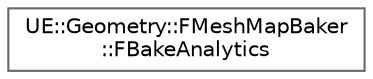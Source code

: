 digraph "Graphical Class Hierarchy"
{
 // INTERACTIVE_SVG=YES
 // LATEX_PDF_SIZE
  bgcolor="transparent";
  edge [fontname=Helvetica,fontsize=10,labelfontname=Helvetica,labelfontsize=10];
  node [fontname=Helvetica,fontsize=10,shape=box,height=0.2,width=0.4];
  rankdir="LR";
  Node0 [id="Node000000",label="UE::Geometry::FMeshMapBaker\l::FBakeAnalytics",height=0.2,width=0.4,color="grey40", fillcolor="white", style="filled",URL="$d8/d05/structUE_1_1Geometry_1_1FMeshMapBaker_1_1FBakeAnalytics.html",tooltip=" "];
}
